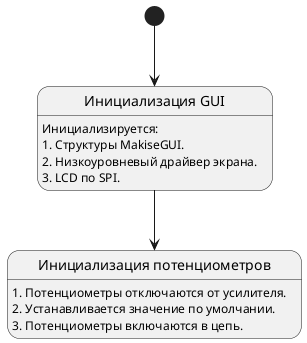@startuml

[*] --> gui_init

state "Инициализация GUI" as gui_init {
gui_init : Инициализируется:
gui_init : 1. Структуры MakiseGUI.
gui_init : 2. Низкоуровневый драйвер экрана.
gui_init : 3. LCD по SPI.
}

gui_init --> dp_init

state "Инициализация потенциометров" as dp_init {
dp_init : 1. Потенциометры отключаются от усилителя.
dp_init : 2. Устанавливается значение по умолчании.
dp_init : 3. Потенциометры включаются в цепь.
}
 
@enduml
